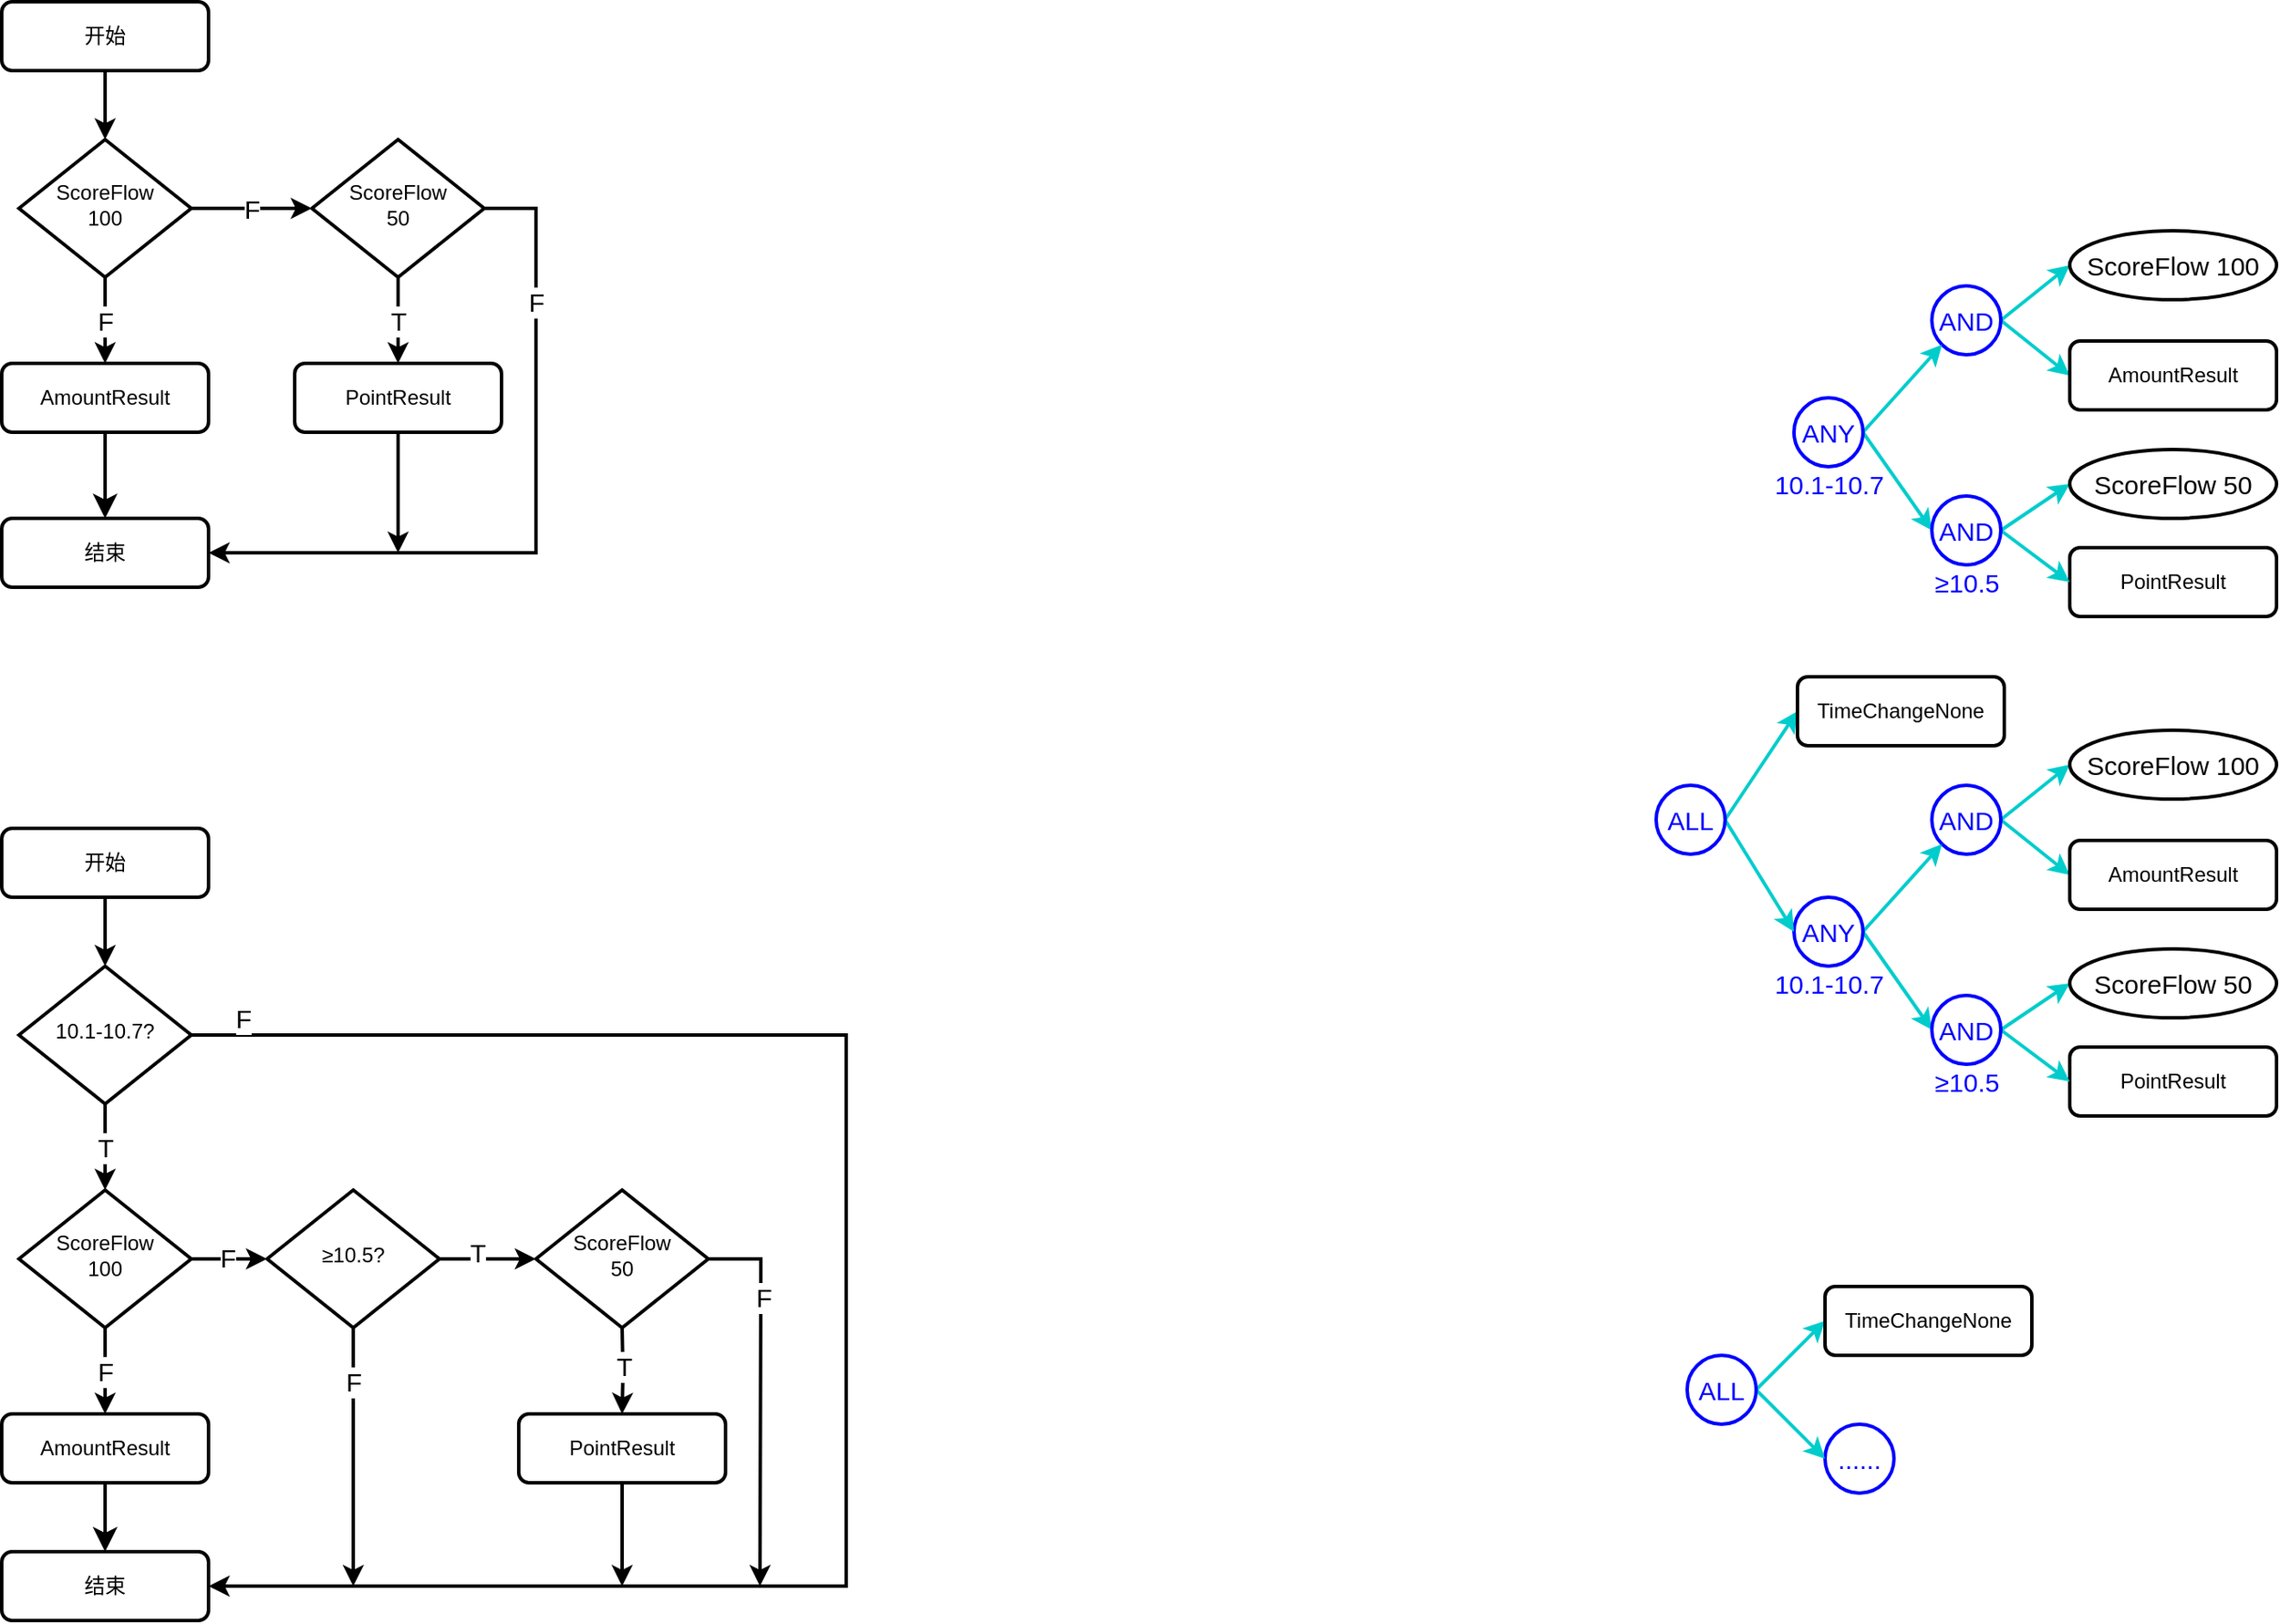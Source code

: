 <mxfile version="13.9.1" type="github">
  <diagram id="C5RBs43oDa-KdzZeNtuy" name="Page-1">
    <mxGraphModel dx="3953" dy="2577" grid="0" gridSize="10" guides="1" tooltips="1" connect="1" arrows="1" fold="1" page="0" pageScale="1" pageWidth="827" pageHeight="1169" math="0" shadow="0">
      <root>
        <mxCell id="WIyWlLk6GJQsqaUBKTNV-0" />
        <mxCell id="WIyWlLk6GJQsqaUBKTNV-1" parent="WIyWlLk6GJQsqaUBKTNV-0" />
        <mxCell id="TnptlTgJxlTRzI9Jp_Q5-65" value="" style="edgeStyle=orthogonalEdgeStyle;rounded=0;orthogonalLoop=1;jettySize=auto;html=1;endArrow=classic;endFill=1;strokeColor=#000000;strokeWidth=2;" edge="1" parent="WIyWlLk6GJQsqaUBKTNV-1" source="TnptlTgJxlTRzI9Jp_Q5-39" target="TnptlTgJxlTRzI9Jp_Q5-55">
          <mxGeometry relative="1" as="geometry" />
        </mxCell>
        <mxCell id="TnptlTgJxlTRzI9Jp_Q5-39" value="开始" style="rounded=1;whiteSpace=wrap;html=1;fontSize=12;glass=0;strokeWidth=2;shadow=0;" vertex="1" parent="WIyWlLk6GJQsqaUBKTNV-1">
          <mxGeometry x="160" y="530" width="120" height="40" as="geometry" />
        </mxCell>
        <mxCell id="TnptlTgJxlTRzI9Jp_Q5-64" value="F" style="edgeStyle=orthogonalEdgeStyle;rounded=0;orthogonalLoop=1;jettySize=auto;html=1;endArrow=classic;endFill=1;strokeColor=#000000;spacing=3;fontSize=15;strokeWidth=2;" edge="1" parent="WIyWlLk6GJQsqaUBKTNV-1" source="TnptlTgJxlTRzI9Jp_Q5-42" target="TnptlTgJxlTRzI9Jp_Q5-45">
          <mxGeometry relative="1" as="geometry" />
        </mxCell>
        <mxCell id="TnptlTgJxlTRzI9Jp_Q5-118" value="" style="edgeStyle=orthogonalEdgeStyle;rounded=0;jumpSize=10;orthogonalLoop=1;jettySize=auto;html=1;endArrow=classic;endFill=1;strokeColor=#000000;fontSize=15;fontColor=#000000;strokeWidth=2;" edge="1" parent="WIyWlLk6GJQsqaUBKTNV-1" source="TnptlTgJxlTRzI9Jp_Q5-42" target="TnptlTgJxlTRzI9Jp_Q5-117">
          <mxGeometry relative="1" as="geometry" />
        </mxCell>
        <mxCell id="TnptlTgJxlTRzI9Jp_Q5-120" value="F" style="edgeLabel;html=1;align=center;verticalAlign=middle;resizable=0;points=[];fontSize=15;fontColor=#000000;" vertex="1" connectable="0" parent="TnptlTgJxlTRzI9Jp_Q5-118">
          <mxGeometry x="-0.051" y="1" relative="1" as="geometry">
            <mxPoint as="offset" />
          </mxGeometry>
        </mxCell>
        <mxCell id="TnptlTgJxlTRzI9Jp_Q5-42" value="ScoreFlow&lt;br&gt;100" style="rhombus;whiteSpace=wrap;html=1;shadow=0;fontFamily=Helvetica;fontSize=12;align=center;strokeWidth=2;spacing=6;spacingTop=-4;" vertex="1" parent="WIyWlLk6GJQsqaUBKTNV-1">
          <mxGeometry x="170" y="740" width="100" height="80" as="geometry" />
        </mxCell>
        <mxCell id="TnptlTgJxlTRzI9Jp_Q5-43" value="" style="rounded=0;html=1;jettySize=auto;orthogonalLoop=1;fontSize=11;endArrow=classic;endFill=1;endSize=8;strokeWidth=2;shadow=0;labelBackgroundColor=none;edgeStyle=orthogonalEdgeStyle;exitX=0.5;exitY=1;exitDx=0;exitDy=0;" edge="1" parent="WIyWlLk6GJQsqaUBKTNV-1" source="TnptlTgJxlTRzI9Jp_Q5-45" target="TnptlTgJxlTRzI9Jp_Q5-44">
          <mxGeometry x="0.333" y="20" relative="1" as="geometry">
            <mxPoint as="offset" />
            <mxPoint x="220" y="940" as="sourcePoint" />
          </mxGeometry>
        </mxCell>
        <mxCell id="TnptlTgJxlTRzI9Jp_Q5-44" value="结束" style="rounded=1;whiteSpace=wrap;html=1;fontSize=12;glass=0;strokeWidth=2;shadow=0;" vertex="1" parent="WIyWlLk6GJQsqaUBKTNV-1">
          <mxGeometry x="160" y="950" width="120" height="40" as="geometry" />
        </mxCell>
        <mxCell id="TnptlTgJxlTRzI9Jp_Q5-45" value="AmountResult" style="rounded=1;whiteSpace=wrap;html=1;fontSize=12;glass=0;strokeWidth=2;shadow=0;" vertex="1" parent="WIyWlLk6GJQsqaUBKTNV-1">
          <mxGeometry x="160" y="870" width="120" height="40" as="geometry" />
        </mxCell>
        <mxCell id="TnptlTgJxlTRzI9Jp_Q5-46" value="" style="edgeStyle=orthogonalEdgeStyle;rounded=0;orthogonalLoop=1;jettySize=auto;html=1;spacing=3;fontSize=15;strokeWidth=2;" edge="1" parent="WIyWlLk6GJQsqaUBKTNV-1" target="TnptlTgJxlTRzI9Jp_Q5-50">
          <mxGeometry relative="1" as="geometry">
            <mxPoint x="520" y="820.0" as="sourcePoint" />
          </mxGeometry>
        </mxCell>
        <mxCell id="TnptlTgJxlTRzI9Jp_Q5-111" value="T" style="edgeLabel;html=1;align=center;verticalAlign=middle;resizable=0;points=[];fontSize=15;" vertex="1" connectable="0" parent="TnptlTgJxlTRzI9Jp_Q5-46">
          <mxGeometry x="-0.156" relative="1" as="geometry">
            <mxPoint as="offset" />
          </mxGeometry>
        </mxCell>
        <mxCell id="TnptlTgJxlTRzI9Jp_Q5-124" style="edgeStyle=orthogonalEdgeStyle;rounded=0;jumpSize=10;orthogonalLoop=1;jettySize=auto;html=1;endArrow=classic;endFill=1;strokeColor=#000000;fontSize=15;fontColor=#000000;strokeWidth=2;" edge="1" parent="WIyWlLk6GJQsqaUBKTNV-1" source="TnptlTgJxlTRzI9Jp_Q5-50">
          <mxGeometry relative="1" as="geometry">
            <mxPoint x="520" y="970" as="targetPoint" />
          </mxGeometry>
        </mxCell>
        <mxCell id="TnptlTgJxlTRzI9Jp_Q5-50" value="PointResult" style="rounded=1;whiteSpace=wrap;html=1;fontSize=12;glass=0;strokeWidth=2;shadow=0;" vertex="1" parent="WIyWlLk6GJQsqaUBKTNV-1">
          <mxGeometry x="460" y="870" width="120" height="40" as="geometry" />
        </mxCell>
        <mxCell id="TnptlTgJxlTRzI9Jp_Q5-56" value="T" style="edgeStyle=orthogonalEdgeStyle;rounded=0;orthogonalLoop=1;jettySize=auto;html=1;endArrow=classic;endFill=1;strokeColor=#000000;spacing=3;fontSize=15;strokeWidth=2;" edge="1" parent="WIyWlLk6GJQsqaUBKTNV-1" source="TnptlTgJxlTRzI9Jp_Q5-55" target="TnptlTgJxlTRzI9Jp_Q5-42">
          <mxGeometry relative="1" as="geometry" />
        </mxCell>
        <mxCell id="TnptlTgJxlTRzI9Jp_Q5-114" style="edgeStyle=orthogonalEdgeStyle;rounded=0;jumpSize=10;orthogonalLoop=1;jettySize=auto;html=1;exitX=1;exitY=0.5;exitDx=0;exitDy=0;entryX=1;entryY=0.5;entryDx=0;entryDy=0;endArrow=classic;endFill=1;strokeColor=#000000;fontSize=15;fontColor=#99004D;strokeWidth=2;" edge="1" parent="WIyWlLk6GJQsqaUBKTNV-1" source="TnptlTgJxlTRzI9Jp_Q5-55" target="TnptlTgJxlTRzI9Jp_Q5-44">
          <mxGeometry relative="1" as="geometry">
            <Array as="points">
              <mxPoint x="650" y="650" />
              <mxPoint x="650" y="970" />
            </Array>
          </mxGeometry>
        </mxCell>
        <mxCell id="TnptlTgJxlTRzI9Jp_Q5-132" value="F" style="edgeLabel;html=1;align=center;verticalAlign=middle;resizable=0;points=[];fontSize=15;fontColor=#000000;" vertex="1" connectable="0" parent="TnptlTgJxlTRzI9Jp_Q5-114">
          <mxGeometry x="-0.627" y="-1" relative="1" as="geometry">
            <mxPoint x="-170" y="-10.97" as="offset" />
          </mxGeometry>
        </mxCell>
        <mxCell id="TnptlTgJxlTRzI9Jp_Q5-55" value="10.1-10.7?" style="rhombus;whiteSpace=wrap;html=1;shadow=0;fontFamily=Helvetica;fontSize=12;align=center;strokeWidth=2;spacing=6;spacingTop=-4;" vertex="1" parent="WIyWlLk6GJQsqaUBKTNV-1">
          <mxGeometry x="170" y="610" width="100" height="80" as="geometry" />
        </mxCell>
        <mxCell id="TnptlTgJxlTRzI9Jp_Q5-104" value="" style="edgeStyle=orthogonalEdgeStyle;rounded=0;orthogonalLoop=1;jettySize=auto;html=1;endArrow=classic;endFill=1;strokeColor=#000000;spacingBottom=0;fontStyle=0;strokeWidth=2;" edge="1" parent="WIyWlLk6GJQsqaUBKTNV-1" source="TnptlTgJxlTRzI9Jp_Q5-86" target="TnptlTgJxlTRzI9Jp_Q5-89">
          <mxGeometry relative="1" as="geometry" />
        </mxCell>
        <mxCell id="TnptlTgJxlTRzI9Jp_Q5-86" value="开始" style="rounded=1;whiteSpace=wrap;html=1;fontSize=12;glass=0;strokeWidth=2;shadow=0;spacingBottom=0;fontStyle=0" vertex="1" parent="WIyWlLk6GJQsqaUBKTNV-1">
          <mxGeometry x="160" y="50" width="120" height="40" as="geometry" />
        </mxCell>
        <mxCell id="TnptlTgJxlTRzI9Jp_Q5-87" value="F" style="edgeStyle=orthogonalEdgeStyle;rounded=0;orthogonalLoop=1;jettySize=auto;html=1;endArrow=classic;endFill=1;strokeColor=#000000;spacing=3;fontSize=15;spacingBottom=0;fontStyle=0;strokeWidth=2;" edge="1" parent="WIyWlLk6GJQsqaUBKTNV-1" source="TnptlTgJxlTRzI9Jp_Q5-89" target="TnptlTgJxlTRzI9Jp_Q5-97">
          <mxGeometry relative="1" as="geometry" />
        </mxCell>
        <mxCell id="TnptlTgJxlTRzI9Jp_Q5-88" value="F" style="edgeStyle=orthogonalEdgeStyle;rounded=0;orthogonalLoop=1;jettySize=auto;html=1;endArrow=classic;endFill=1;strokeColor=#000000;spacing=3;fontSize=15;spacingBottom=0;fontStyle=0;strokeWidth=2;" edge="1" parent="WIyWlLk6GJQsqaUBKTNV-1" source="TnptlTgJxlTRzI9Jp_Q5-89" target="TnptlTgJxlTRzI9Jp_Q5-92">
          <mxGeometry relative="1" as="geometry" />
        </mxCell>
        <mxCell id="TnptlTgJxlTRzI9Jp_Q5-89" value="ScoreFlow&lt;br&gt;100" style="rhombus;whiteSpace=wrap;html=1;shadow=0;fontFamily=Helvetica;fontSize=12;align=center;strokeWidth=2;spacing=6;spacingTop=-4;spacingBottom=0;fontStyle=0" vertex="1" parent="WIyWlLk6GJQsqaUBKTNV-1">
          <mxGeometry x="170" y="130" width="100" height="80" as="geometry" />
        </mxCell>
        <mxCell id="TnptlTgJxlTRzI9Jp_Q5-90" value="" style="rounded=0;html=1;jettySize=auto;orthogonalLoop=1;fontSize=11;endArrow=classic;endFill=1;endSize=8;strokeWidth=2;shadow=0;labelBackgroundColor=none;edgeStyle=orthogonalEdgeStyle;exitX=0.5;exitY=1;exitDx=0;exitDy=0;spacingBottom=0;fontStyle=0" edge="1" parent="WIyWlLk6GJQsqaUBKTNV-1" source="TnptlTgJxlTRzI9Jp_Q5-92" target="TnptlTgJxlTRzI9Jp_Q5-91">
          <mxGeometry x="0.333" y="20" relative="1" as="geometry">
            <mxPoint as="offset" />
            <mxPoint x="220" y="330" as="sourcePoint" />
          </mxGeometry>
        </mxCell>
        <mxCell id="TnptlTgJxlTRzI9Jp_Q5-91" value="结束" style="rounded=1;whiteSpace=wrap;html=1;fontSize=12;glass=0;strokeWidth=2;shadow=0;spacingBottom=0;fontStyle=0" vertex="1" parent="WIyWlLk6GJQsqaUBKTNV-1">
          <mxGeometry x="160" y="350" width="120" height="40" as="geometry" />
        </mxCell>
        <mxCell id="TnptlTgJxlTRzI9Jp_Q5-92" value="AmountResult" style="rounded=1;whiteSpace=wrap;html=1;fontSize=12;glass=0;strokeWidth=2;shadow=0;spacingBottom=0;fontStyle=0" vertex="1" parent="WIyWlLk6GJQsqaUBKTNV-1">
          <mxGeometry x="160" y="260" width="120" height="40" as="geometry" />
        </mxCell>
        <mxCell id="TnptlTgJxlTRzI9Jp_Q5-93" value="T" style="edgeStyle=orthogonalEdgeStyle;rounded=0;orthogonalLoop=1;jettySize=auto;html=1;spacing=3;fontSize=15;spacingBottom=0;fontStyle=0;strokeWidth=2;" edge="1" parent="WIyWlLk6GJQsqaUBKTNV-1" source="TnptlTgJxlTRzI9Jp_Q5-97" target="TnptlTgJxlTRzI9Jp_Q5-99">
          <mxGeometry relative="1" as="geometry" />
        </mxCell>
        <mxCell id="TnptlTgJxlTRzI9Jp_Q5-95" style="edgeStyle=orthogonalEdgeStyle;rounded=0;orthogonalLoop=1;jettySize=auto;html=1;exitX=1;exitY=0.5;exitDx=0;exitDy=0;entryX=1;entryY=0.5;entryDx=0;entryDy=0;spacing=3;fontSize=12;spacingBottom=0;fontStyle=0;strokeWidth=2;" edge="1" parent="WIyWlLk6GJQsqaUBKTNV-1" source="TnptlTgJxlTRzI9Jp_Q5-97" target="TnptlTgJxlTRzI9Jp_Q5-91">
          <mxGeometry relative="1" as="geometry">
            <Array as="points">
              <mxPoint x="470" y="170" />
              <mxPoint x="470" y="370" />
            </Array>
          </mxGeometry>
        </mxCell>
        <mxCell id="TnptlTgJxlTRzI9Jp_Q5-131" value="F" style="edgeLabel;html=1;align=center;verticalAlign=middle;resizable=0;points=[];fontSize=15;fontColor=#000000;spacingBottom=0;fontStyle=0" vertex="1" connectable="0" parent="TnptlTgJxlTRzI9Jp_Q5-95">
          <mxGeometry x="-0.63" y="3" relative="1" as="geometry">
            <mxPoint x="-3.06" y="5.88" as="offset" />
          </mxGeometry>
        </mxCell>
        <mxCell id="TnptlTgJxlTRzI9Jp_Q5-97" value="ScoreFlow&lt;br&gt;50" style="rhombus;whiteSpace=wrap;html=1;shadow=0;fontFamily=Helvetica;fontSize=12;align=center;strokeWidth=2;spacing=6;spacingTop=-4;spacingBottom=0;fontStyle=0" vertex="1" parent="WIyWlLk6GJQsqaUBKTNV-1">
          <mxGeometry x="340" y="130" width="100" height="80" as="geometry" />
        </mxCell>
        <mxCell id="TnptlTgJxlTRzI9Jp_Q5-129" style="edgeStyle=orthogonalEdgeStyle;rounded=0;jumpSize=10;orthogonalLoop=1;jettySize=auto;html=1;endArrow=classic;endFill=1;strokeColor=#000000;fontSize=15;fontColor=#000000;spacingBottom=0;fontStyle=0;strokeWidth=2;" edge="1" parent="WIyWlLk6GJQsqaUBKTNV-1" source="TnptlTgJxlTRzI9Jp_Q5-99">
          <mxGeometry relative="1" as="geometry">
            <mxPoint x="390" y="370" as="targetPoint" />
          </mxGeometry>
        </mxCell>
        <mxCell id="TnptlTgJxlTRzI9Jp_Q5-99" value="PointResult" style="rounded=1;whiteSpace=wrap;html=1;fontSize=12;glass=0;strokeWidth=2;shadow=0;spacingBottom=0;fontStyle=0" vertex="1" parent="WIyWlLk6GJQsqaUBKTNV-1">
          <mxGeometry x="330" y="260" width="120" height="40" as="geometry" />
        </mxCell>
        <mxCell id="TnptlTgJxlTRzI9Jp_Q5-125" style="edgeStyle=orthogonalEdgeStyle;rounded=0;jumpSize=10;orthogonalLoop=1;jettySize=auto;html=1;endArrow=classic;endFill=1;strokeColor=#000000;fontSize=15;fontColor=#000000;strokeWidth=2;" edge="1" parent="WIyWlLk6GJQsqaUBKTNV-1" source="TnptlTgJxlTRzI9Jp_Q5-48">
          <mxGeometry relative="1" as="geometry">
            <mxPoint x="600" y="970" as="targetPoint" />
          </mxGeometry>
        </mxCell>
        <mxCell id="TnptlTgJxlTRzI9Jp_Q5-126" value="F" style="edgeLabel;html=1;align=center;verticalAlign=middle;resizable=0;points=[];fontSize=15;fontColor=#000000;" vertex="1" connectable="0" parent="TnptlTgJxlTRzI9Jp_Q5-125">
          <mxGeometry x="-0.53" y="1" relative="1" as="geometry">
            <mxPoint as="offset" />
          </mxGeometry>
        </mxCell>
        <mxCell id="TnptlTgJxlTRzI9Jp_Q5-48" value="ScoreFlow&lt;br&gt;50" style="rhombus;whiteSpace=wrap;html=1;shadow=0;fontFamily=Helvetica;fontSize=12;align=center;strokeWidth=2;spacing=6;spacingTop=-4;" vertex="1" parent="WIyWlLk6GJQsqaUBKTNV-1">
          <mxGeometry x="470" y="740" width="100" height="80" as="geometry" />
        </mxCell>
        <mxCell id="TnptlTgJxlTRzI9Jp_Q5-112" style="edgeStyle=orthogonalEdgeStyle;rounded=0;orthogonalLoop=1;jettySize=auto;html=1;exitX=1;exitY=0.5;exitDx=0;exitDy=0;entryX=1;entryY=0.5;entryDx=0;entryDy=0;fontSize=12;" edge="1" parent="WIyWlLk6GJQsqaUBKTNV-1" target="TnptlTgJxlTRzI9Jp_Q5-48">
          <mxGeometry relative="1" as="geometry">
            <mxPoint x="570" y="780.0" as="sourcePoint" />
            <mxPoint x="430" y="1000" as="targetPoint" />
          </mxGeometry>
        </mxCell>
        <mxCell id="TnptlTgJxlTRzI9Jp_Q5-119" value="" style="edgeStyle=orthogonalEdgeStyle;rounded=0;jumpSize=10;orthogonalLoop=1;jettySize=auto;html=1;endArrow=classic;endFill=1;strokeColor=#000000;fontSize=15;fontColor=#000000;strokeWidth=2;" edge="1" parent="WIyWlLk6GJQsqaUBKTNV-1" source="TnptlTgJxlTRzI9Jp_Q5-117" target="TnptlTgJxlTRzI9Jp_Q5-48">
          <mxGeometry relative="1" as="geometry" />
        </mxCell>
        <mxCell id="TnptlTgJxlTRzI9Jp_Q5-121" value="T" style="edgeLabel;html=1;align=center;verticalAlign=middle;resizable=0;points=[];fontSize=15;fontColor=#000000;" vertex="1" connectable="0" parent="TnptlTgJxlTRzI9Jp_Q5-119">
          <mxGeometry x="-0.229" y="4" relative="1" as="geometry">
            <mxPoint as="offset" />
          </mxGeometry>
        </mxCell>
        <mxCell id="TnptlTgJxlTRzI9Jp_Q5-123" style="edgeStyle=orthogonalEdgeStyle;rounded=0;jumpSize=10;orthogonalLoop=1;jettySize=auto;html=1;endArrow=classic;endFill=1;strokeColor=#000000;fontSize=15;fontColor=#000000;strokeWidth=2;" edge="1" parent="WIyWlLk6GJQsqaUBKTNV-1" source="TnptlTgJxlTRzI9Jp_Q5-117">
          <mxGeometry relative="1" as="geometry">
            <mxPoint x="364" y="970" as="targetPoint" />
          </mxGeometry>
        </mxCell>
        <mxCell id="TnptlTgJxlTRzI9Jp_Q5-127" value="F" style="edgeLabel;html=1;align=center;verticalAlign=middle;resizable=0;points=[];fontSize=15;fontColor=#000000;" vertex="1" connectable="0" parent="TnptlTgJxlTRzI9Jp_Q5-123">
          <mxGeometry x="-0.303" relative="1" as="geometry">
            <mxPoint y="-21.76" as="offset" />
          </mxGeometry>
        </mxCell>
        <mxCell id="TnptlTgJxlTRzI9Jp_Q5-117" value="≥10.5?" style="rhombus;whiteSpace=wrap;html=1;shadow=0;fontFamily=Helvetica;fontSize=12;align=center;strokeWidth=2;spacing=6;spacingTop=-4;" vertex="1" parent="WIyWlLk6GJQsqaUBKTNV-1">
          <mxGeometry x="314" y="740" width="100" height="80" as="geometry" />
        </mxCell>
        <mxCell id="TnptlTgJxlTRzI9Jp_Q5-153" style="edgeStyle=none;rounded=0;jumpSize=10;orthogonalLoop=1;jettySize=auto;html=1;exitX=1;exitY=0.5;exitDx=0;exitDy=0;entryX=0;entryY=0.5;entryDx=0;entryDy=0;endArrow=classic;endFill=1;strokeWidth=2;fontSize=15;fontColor=#6600CC;strokeColor=#00CCCC;" edge="1" parent="WIyWlLk6GJQsqaUBKTNV-1" source="TnptlTgJxlTRzI9Jp_Q5-135" target="TnptlTgJxlTRzI9Jp_Q5-148">
          <mxGeometry relative="1" as="geometry" />
        </mxCell>
        <mxCell id="TnptlTgJxlTRzI9Jp_Q5-154" style="edgeStyle=none;rounded=0;jumpSize=10;orthogonalLoop=1;jettySize=auto;html=1;exitX=1;exitY=0.5;exitDx=0;exitDy=0;entryX=0;entryY=0.5;entryDx=0;entryDy=0;endArrow=classic;endFill=1;strokeWidth=2;fontSize=15;fontColor=#6600CC;strokeColor=#00CCCC;" edge="1" parent="WIyWlLk6GJQsqaUBKTNV-1" source="TnptlTgJxlTRzI9Jp_Q5-135" target="TnptlTgJxlTRzI9Jp_Q5-143">
          <mxGeometry relative="1" as="geometry" />
        </mxCell>
        <mxCell id="TnptlTgJxlTRzI9Jp_Q5-135" value="AND" style="ellipse;whiteSpace=wrap;html=1;aspect=fixed;strokeWidth=2;fontSize=15;fontColor=#0000FF;strokeColor=#0000FF;" vertex="1" parent="WIyWlLk6GJQsqaUBKTNV-1">
          <mxGeometry x="1280" y="215" width="40" height="40" as="geometry" />
        </mxCell>
        <mxCell id="TnptlTgJxlTRzI9Jp_Q5-157" style="edgeStyle=none;rounded=0;jumpSize=10;orthogonalLoop=1;jettySize=auto;html=1;exitX=1;exitY=0.5;exitDx=0;exitDy=0;entryX=0;entryY=1;entryDx=0;entryDy=0;endArrow=classic;endFill=1;strokeWidth=2;fontSize=15;fontColor=#6600CC;strokeColor=#00CCCC;" edge="1" parent="WIyWlLk6GJQsqaUBKTNV-1" source="TnptlTgJxlTRzI9Jp_Q5-136" target="TnptlTgJxlTRzI9Jp_Q5-135">
          <mxGeometry relative="1" as="geometry" />
        </mxCell>
        <mxCell id="TnptlTgJxlTRzI9Jp_Q5-158" style="edgeStyle=none;rounded=0;jumpSize=10;orthogonalLoop=1;jettySize=auto;html=1;exitX=1;exitY=0.5;exitDx=0;exitDy=0;entryX=0;entryY=0.5;entryDx=0;entryDy=0;endArrow=classic;endFill=1;strokeWidth=2;fontSize=15;fontColor=#6600CC;strokeColor=#00CCCC;" edge="1" parent="WIyWlLk6GJQsqaUBKTNV-1" source="TnptlTgJxlTRzI9Jp_Q5-136" target="TnptlTgJxlTRzI9Jp_Q5-145">
          <mxGeometry relative="1" as="geometry" />
        </mxCell>
        <mxCell id="TnptlTgJxlTRzI9Jp_Q5-136" value="ANY" style="ellipse;whiteSpace=wrap;html=1;aspect=fixed;strokeWidth=2;fontSize=15;fontColor=#0000FF;strokeColor=#0000FF;" vertex="1" parent="WIyWlLk6GJQsqaUBKTNV-1">
          <mxGeometry x="1200" y="280" width="40" height="40" as="geometry" />
        </mxCell>
        <mxCell id="TnptlTgJxlTRzI9Jp_Q5-143" value="AmountResult" style="rounded=1;whiteSpace=wrap;html=1;fontSize=12;glass=0;strokeWidth=2;shadow=0;spacingBottom=0;fontStyle=0" vertex="1" parent="WIyWlLk6GJQsqaUBKTNV-1">
          <mxGeometry x="1360" y="247" width="120" height="40" as="geometry" />
        </mxCell>
        <mxCell id="TnptlTgJxlTRzI9Jp_Q5-144" value="PointResult" style="rounded=1;whiteSpace=wrap;html=1;fontSize=12;glass=0;strokeWidth=2;shadow=0;spacingBottom=0;fontStyle=0" vertex="1" parent="WIyWlLk6GJQsqaUBKTNV-1">
          <mxGeometry x="1360" y="367" width="120" height="40" as="geometry" />
        </mxCell>
        <mxCell id="TnptlTgJxlTRzI9Jp_Q5-155" style="edgeStyle=none;rounded=0;jumpSize=10;orthogonalLoop=1;jettySize=auto;html=1;exitX=1;exitY=0.5;exitDx=0;exitDy=0;entryX=0;entryY=0.5;entryDx=0;entryDy=0;endArrow=classic;endFill=1;strokeWidth=2;fontSize=15;fontColor=#6600CC;strokeColor=#00CCCC;" edge="1" parent="WIyWlLk6GJQsqaUBKTNV-1" source="TnptlTgJxlTRzI9Jp_Q5-145" target="TnptlTgJxlTRzI9Jp_Q5-149">
          <mxGeometry relative="1" as="geometry" />
        </mxCell>
        <mxCell id="TnptlTgJxlTRzI9Jp_Q5-156" style="edgeStyle=none;rounded=0;jumpSize=10;orthogonalLoop=1;jettySize=auto;html=1;exitX=1;exitY=0.5;exitDx=0;exitDy=0;entryX=0;entryY=0.5;entryDx=0;entryDy=0;endArrow=classic;endFill=1;strokeWidth=2;fontSize=15;fontColor=#6600CC;strokeColor=#00CCCC;" edge="1" parent="WIyWlLk6GJQsqaUBKTNV-1" source="TnptlTgJxlTRzI9Jp_Q5-145" target="TnptlTgJxlTRzI9Jp_Q5-144">
          <mxGeometry relative="1" as="geometry" />
        </mxCell>
        <mxCell id="TnptlTgJxlTRzI9Jp_Q5-145" value="AND" style="ellipse;whiteSpace=wrap;html=1;aspect=fixed;strokeWidth=2;fontSize=15;fontColor=#0000FF;strokeColor=#0000FF;" vertex="1" parent="WIyWlLk6GJQsqaUBKTNV-1">
          <mxGeometry x="1280" y="337" width="40" height="40" as="geometry" />
        </mxCell>
        <mxCell id="TnptlTgJxlTRzI9Jp_Q5-148" value="&lt;span&gt;ScoreFlow 100&lt;/span&gt;" style="ellipse;whiteSpace=wrap;html=1;strokeWidth=2;fontSize=15;fontColor=#000000;" vertex="1" parent="WIyWlLk6GJQsqaUBKTNV-1">
          <mxGeometry x="1360" y="183" width="120" height="40" as="geometry" />
        </mxCell>
        <mxCell id="TnptlTgJxlTRzI9Jp_Q5-149" value="&lt;span&gt;ScoreFlow 50&lt;/span&gt;" style="ellipse;whiteSpace=wrap;html=1;strokeWidth=2;fontSize=15;fontColor=#000000;" vertex="1" parent="WIyWlLk6GJQsqaUBKTNV-1">
          <mxGeometry x="1360" y="310" width="120" height="40" as="geometry" />
        </mxCell>
        <mxCell id="TnptlTgJxlTRzI9Jp_Q5-166" value="10.1-10.7" style="text;html=1;align=center;verticalAlign=middle;resizable=0;points=[];autosize=1;fontSize=15;fontColor=#0000FF;" vertex="1" parent="WIyWlLk6GJQsqaUBKTNV-1">
          <mxGeometry x="1180" y="320" width="80" height="20" as="geometry" />
        </mxCell>
        <mxCell id="TnptlTgJxlTRzI9Jp_Q5-167" value="≥10.5" style="text;html=1;align=center;verticalAlign=middle;resizable=0;points=[];autosize=1;fontSize=15;fontColor=#0000FF;" vertex="1" parent="WIyWlLk6GJQsqaUBKTNV-1">
          <mxGeometry x="1270" y="377" width="60" height="20" as="geometry" />
        </mxCell>
        <mxCell id="TnptlTgJxlTRzI9Jp_Q5-168" style="edgeStyle=none;rounded=0;jumpSize=10;orthogonalLoop=1;jettySize=auto;html=1;exitX=1;exitY=0.5;exitDx=0;exitDy=0;entryX=0;entryY=0.5;entryDx=0;entryDy=0;endArrow=classic;endFill=1;strokeWidth=2;fontSize=15;fontColor=#6600CC;strokeColor=#00CCCC;" edge="1" parent="WIyWlLk6GJQsqaUBKTNV-1" source="TnptlTgJxlTRzI9Jp_Q5-170" target="TnptlTgJxlTRzI9Jp_Q5-179">
          <mxGeometry relative="1" as="geometry" />
        </mxCell>
        <mxCell id="TnptlTgJxlTRzI9Jp_Q5-169" style="edgeStyle=none;rounded=0;jumpSize=10;orthogonalLoop=1;jettySize=auto;html=1;exitX=1;exitY=0.5;exitDx=0;exitDy=0;entryX=0;entryY=0.5;entryDx=0;entryDy=0;endArrow=classic;endFill=1;strokeWidth=2;fontSize=15;fontColor=#6600CC;strokeColor=#00CCCC;" edge="1" parent="WIyWlLk6GJQsqaUBKTNV-1" source="TnptlTgJxlTRzI9Jp_Q5-170" target="TnptlTgJxlTRzI9Jp_Q5-174">
          <mxGeometry relative="1" as="geometry" />
        </mxCell>
        <mxCell id="TnptlTgJxlTRzI9Jp_Q5-170" value="AND" style="ellipse;whiteSpace=wrap;html=1;aspect=fixed;strokeWidth=2;fontSize=15;fontColor=#0000FF;strokeColor=#0000FF;" vertex="1" parent="WIyWlLk6GJQsqaUBKTNV-1">
          <mxGeometry x="1280" y="505" width="40" height="40" as="geometry" />
        </mxCell>
        <mxCell id="TnptlTgJxlTRzI9Jp_Q5-171" style="edgeStyle=none;rounded=0;jumpSize=10;orthogonalLoop=1;jettySize=auto;html=1;exitX=1;exitY=0.5;exitDx=0;exitDy=0;entryX=0;entryY=1;entryDx=0;entryDy=0;endArrow=classic;endFill=1;strokeWidth=2;fontSize=15;fontColor=#6600CC;strokeColor=#00CCCC;" edge="1" parent="WIyWlLk6GJQsqaUBKTNV-1" source="TnptlTgJxlTRzI9Jp_Q5-173" target="TnptlTgJxlTRzI9Jp_Q5-170">
          <mxGeometry relative="1" as="geometry" />
        </mxCell>
        <mxCell id="TnptlTgJxlTRzI9Jp_Q5-172" style="edgeStyle=none;rounded=0;jumpSize=10;orthogonalLoop=1;jettySize=auto;html=1;exitX=1;exitY=0.5;exitDx=0;exitDy=0;entryX=0;entryY=0.5;entryDx=0;entryDy=0;endArrow=classic;endFill=1;strokeWidth=2;fontSize=15;fontColor=#6600CC;strokeColor=#00CCCC;" edge="1" parent="WIyWlLk6GJQsqaUBKTNV-1" source="TnptlTgJxlTRzI9Jp_Q5-173" target="TnptlTgJxlTRzI9Jp_Q5-178">
          <mxGeometry relative="1" as="geometry" />
        </mxCell>
        <mxCell id="TnptlTgJxlTRzI9Jp_Q5-173" value="ANY" style="ellipse;whiteSpace=wrap;html=1;aspect=fixed;strokeWidth=2;fontSize=15;fontColor=#0000FF;strokeColor=#0000FF;" vertex="1" parent="WIyWlLk6GJQsqaUBKTNV-1">
          <mxGeometry x="1200" y="570" width="40" height="40" as="geometry" />
        </mxCell>
        <mxCell id="TnptlTgJxlTRzI9Jp_Q5-174" value="AmountResult" style="rounded=1;whiteSpace=wrap;html=1;fontSize=12;glass=0;strokeWidth=2;shadow=0;spacingBottom=0;fontStyle=0" vertex="1" parent="WIyWlLk6GJQsqaUBKTNV-1">
          <mxGeometry x="1360" y="537" width="120" height="40" as="geometry" />
        </mxCell>
        <mxCell id="TnptlTgJxlTRzI9Jp_Q5-175" value="PointResult" style="rounded=1;whiteSpace=wrap;html=1;fontSize=12;glass=0;strokeWidth=2;shadow=0;spacingBottom=0;fontStyle=0" vertex="1" parent="WIyWlLk6GJQsqaUBKTNV-1">
          <mxGeometry x="1360" y="657" width="120" height="40" as="geometry" />
        </mxCell>
        <mxCell id="TnptlTgJxlTRzI9Jp_Q5-176" style="edgeStyle=none;rounded=0;jumpSize=10;orthogonalLoop=1;jettySize=auto;html=1;exitX=1;exitY=0.5;exitDx=0;exitDy=0;entryX=0;entryY=0.5;entryDx=0;entryDy=0;endArrow=classic;endFill=1;strokeWidth=2;fontSize=15;fontColor=#6600CC;strokeColor=#00CCCC;" edge="1" parent="WIyWlLk6GJQsqaUBKTNV-1" source="TnptlTgJxlTRzI9Jp_Q5-178" target="TnptlTgJxlTRzI9Jp_Q5-180">
          <mxGeometry relative="1" as="geometry" />
        </mxCell>
        <mxCell id="TnptlTgJxlTRzI9Jp_Q5-177" style="edgeStyle=none;rounded=0;jumpSize=10;orthogonalLoop=1;jettySize=auto;html=1;exitX=1;exitY=0.5;exitDx=0;exitDy=0;entryX=0;entryY=0.5;entryDx=0;entryDy=0;endArrow=classic;endFill=1;strokeWidth=2;fontSize=15;fontColor=#6600CC;strokeColor=#00CCCC;" edge="1" parent="WIyWlLk6GJQsqaUBKTNV-1" source="TnptlTgJxlTRzI9Jp_Q5-178" target="TnptlTgJxlTRzI9Jp_Q5-175">
          <mxGeometry relative="1" as="geometry" />
        </mxCell>
        <mxCell id="TnptlTgJxlTRzI9Jp_Q5-178" value="AND" style="ellipse;whiteSpace=wrap;html=1;aspect=fixed;strokeWidth=2;fontSize=15;fontColor=#0000FF;strokeColor=#0000FF;" vertex="1" parent="WIyWlLk6GJQsqaUBKTNV-1">
          <mxGeometry x="1280" y="627" width="40" height="40" as="geometry" />
        </mxCell>
        <mxCell id="TnptlTgJxlTRzI9Jp_Q5-179" value="&lt;span&gt;ScoreFlow 100&lt;/span&gt;" style="ellipse;whiteSpace=wrap;html=1;strokeWidth=2;fontSize=15;fontColor=#000000;" vertex="1" parent="WIyWlLk6GJQsqaUBKTNV-1">
          <mxGeometry x="1360" y="473" width="120" height="40" as="geometry" />
        </mxCell>
        <mxCell id="TnptlTgJxlTRzI9Jp_Q5-180" value="&lt;span&gt;ScoreFlow 50&lt;/span&gt;" style="ellipse;whiteSpace=wrap;html=1;strokeWidth=2;fontSize=15;fontColor=#000000;" vertex="1" parent="WIyWlLk6GJQsqaUBKTNV-1">
          <mxGeometry x="1360" y="600" width="120" height="40" as="geometry" />
        </mxCell>
        <mxCell id="TnptlTgJxlTRzI9Jp_Q5-181" value="10.1-10.7" style="text;html=1;align=center;verticalAlign=middle;resizable=0;points=[];autosize=1;fontSize=15;fontColor=#0000FF;" vertex="1" parent="WIyWlLk6GJQsqaUBKTNV-1">
          <mxGeometry x="1180" y="610" width="80" height="20" as="geometry" />
        </mxCell>
        <mxCell id="TnptlTgJxlTRzI9Jp_Q5-182" value="≥10.5" style="text;html=1;align=center;verticalAlign=middle;resizable=0;points=[];autosize=1;fontSize=15;fontColor=#0000FF;" vertex="1" parent="WIyWlLk6GJQsqaUBKTNV-1">
          <mxGeometry x="1270" y="667" width="60" height="20" as="geometry" />
        </mxCell>
        <mxCell id="TnptlTgJxlTRzI9Jp_Q5-185" style="rounded=0;jumpSize=10;orthogonalLoop=1;jettySize=auto;html=1;exitX=1;exitY=0.5;exitDx=0;exitDy=0;entryX=0;entryY=0.5;entryDx=0;entryDy=0;endArrow=classic;endFill=1;strokeColor=#00CCCC;strokeWidth=2;fontSize=15;fontColor=#6600CC;startArrow=none;startFill=0;" edge="1" parent="WIyWlLk6GJQsqaUBKTNV-1" source="TnptlTgJxlTRzI9Jp_Q5-183" target="TnptlTgJxlTRzI9Jp_Q5-173">
          <mxGeometry relative="1" as="geometry" />
        </mxCell>
        <mxCell id="TnptlTgJxlTRzI9Jp_Q5-187" style="edgeStyle=none;rounded=0;jumpSize=10;orthogonalLoop=1;jettySize=auto;html=1;exitX=1;exitY=0.5;exitDx=0;exitDy=0;entryX=0;entryY=0.5;entryDx=0;entryDy=0;startArrow=none;startFill=0;endArrow=classic;endFill=1;strokeColor=#00CCCC;strokeWidth=2;fontSize=15;fontColor=#6600CC;" edge="1" parent="WIyWlLk6GJQsqaUBKTNV-1" source="TnptlTgJxlTRzI9Jp_Q5-183" target="TnptlTgJxlTRzI9Jp_Q5-186">
          <mxGeometry relative="1" as="geometry" />
        </mxCell>
        <mxCell id="TnptlTgJxlTRzI9Jp_Q5-183" value="ALL" style="ellipse;whiteSpace=wrap;html=1;aspect=fixed;strokeWidth=2;fontSize=15;fontColor=#0000FF;strokeColor=#0000FF;" vertex="1" parent="WIyWlLk6GJQsqaUBKTNV-1">
          <mxGeometry x="1120" y="505" width="40" height="40" as="geometry" />
        </mxCell>
        <mxCell id="TnptlTgJxlTRzI9Jp_Q5-186" value="TimeChangeNone" style="rounded=1;whiteSpace=wrap;html=1;fontSize=12;glass=0;strokeWidth=2;shadow=0;spacingBottom=0;fontStyle=0" vertex="1" parent="WIyWlLk6GJQsqaUBKTNV-1">
          <mxGeometry x="1202" y="442" width="120" height="40" as="geometry" />
        </mxCell>
        <mxCell id="TnptlTgJxlTRzI9Jp_Q5-188" style="edgeStyle=none;rounded=0;jumpSize=10;orthogonalLoop=1;jettySize=auto;html=1;exitX=1;exitY=0.5;exitDx=0;exitDy=0;entryX=0;entryY=0.5;entryDx=0;entryDy=0;endArrow=classic;endFill=1;strokeWidth=2;fontSize=15;fontColor=#6600CC;strokeColor=#00CCCC;" edge="1" parent="WIyWlLk6GJQsqaUBKTNV-1" target="TnptlTgJxlTRzI9Jp_Q5-199">
          <mxGeometry relative="1" as="geometry">
            <mxPoint x="1338" y="856" as="sourcePoint" />
          </mxGeometry>
        </mxCell>
        <mxCell id="TnptlTgJxlTRzI9Jp_Q5-193" value="......" style="ellipse;whiteSpace=wrap;html=1;aspect=fixed;strokeWidth=2;fontSize=15;fontColor=#0000FF;strokeColor=#0000FF;" vertex="1" parent="WIyWlLk6GJQsqaUBKTNV-1">
          <mxGeometry x="1218" y="876" width="40" height="40" as="geometry" />
        </mxCell>
        <mxCell id="TnptlTgJxlTRzI9Jp_Q5-203" style="rounded=0;jumpSize=10;orthogonalLoop=1;jettySize=auto;html=1;exitX=1;exitY=0.5;exitDx=0;exitDy=0;entryX=0;entryY=0.5;entryDx=0;entryDy=0;endArrow=classic;endFill=1;strokeColor=#00CCCC;strokeWidth=2;fontSize=15;fontColor=#6600CC;startArrow=none;startFill=0;" edge="1" parent="WIyWlLk6GJQsqaUBKTNV-1" source="TnptlTgJxlTRzI9Jp_Q5-205" target="TnptlTgJxlTRzI9Jp_Q5-193">
          <mxGeometry relative="1" as="geometry" />
        </mxCell>
        <mxCell id="TnptlTgJxlTRzI9Jp_Q5-204" style="edgeStyle=none;rounded=0;jumpSize=10;orthogonalLoop=1;jettySize=auto;html=1;exitX=1;exitY=0.5;exitDx=0;exitDy=0;entryX=0;entryY=0.5;entryDx=0;entryDy=0;startArrow=none;startFill=0;endArrow=classic;endFill=1;strokeColor=#00CCCC;strokeWidth=2;fontSize=15;fontColor=#6600CC;" edge="1" parent="WIyWlLk6GJQsqaUBKTNV-1" source="TnptlTgJxlTRzI9Jp_Q5-205" target="TnptlTgJxlTRzI9Jp_Q5-206">
          <mxGeometry relative="1" as="geometry" />
        </mxCell>
        <mxCell id="TnptlTgJxlTRzI9Jp_Q5-205" value="ALL" style="ellipse;whiteSpace=wrap;html=1;aspect=fixed;strokeWidth=2;fontSize=15;fontColor=#0000FF;strokeColor=#0000FF;" vertex="1" parent="WIyWlLk6GJQsqaUBKTNV-1">
          <mxGeometry x="1138" y="836" width="40" height="40" as="geometry" />
        </mxCell>
        <mxCell id="TnptlTgJxlTRzI9Jp_Q5-206" value="TimeChangeNone" style="rounded=1;whiteSpace=wrap;html=1;fontSize=12;glass=0;strokeWidth=2;shadow=0;spacingBottom=0;fontStyle=0" vertex="1" parent="WIyWlLk6GJQsqaUBKTNV-1">
          <mxGeometry x="1218" y="796" width="120" height="40" as="geometry" />
        </mxCell>
      </root>
    </mxGraphModel>
  </diagram>
</mxfile>

